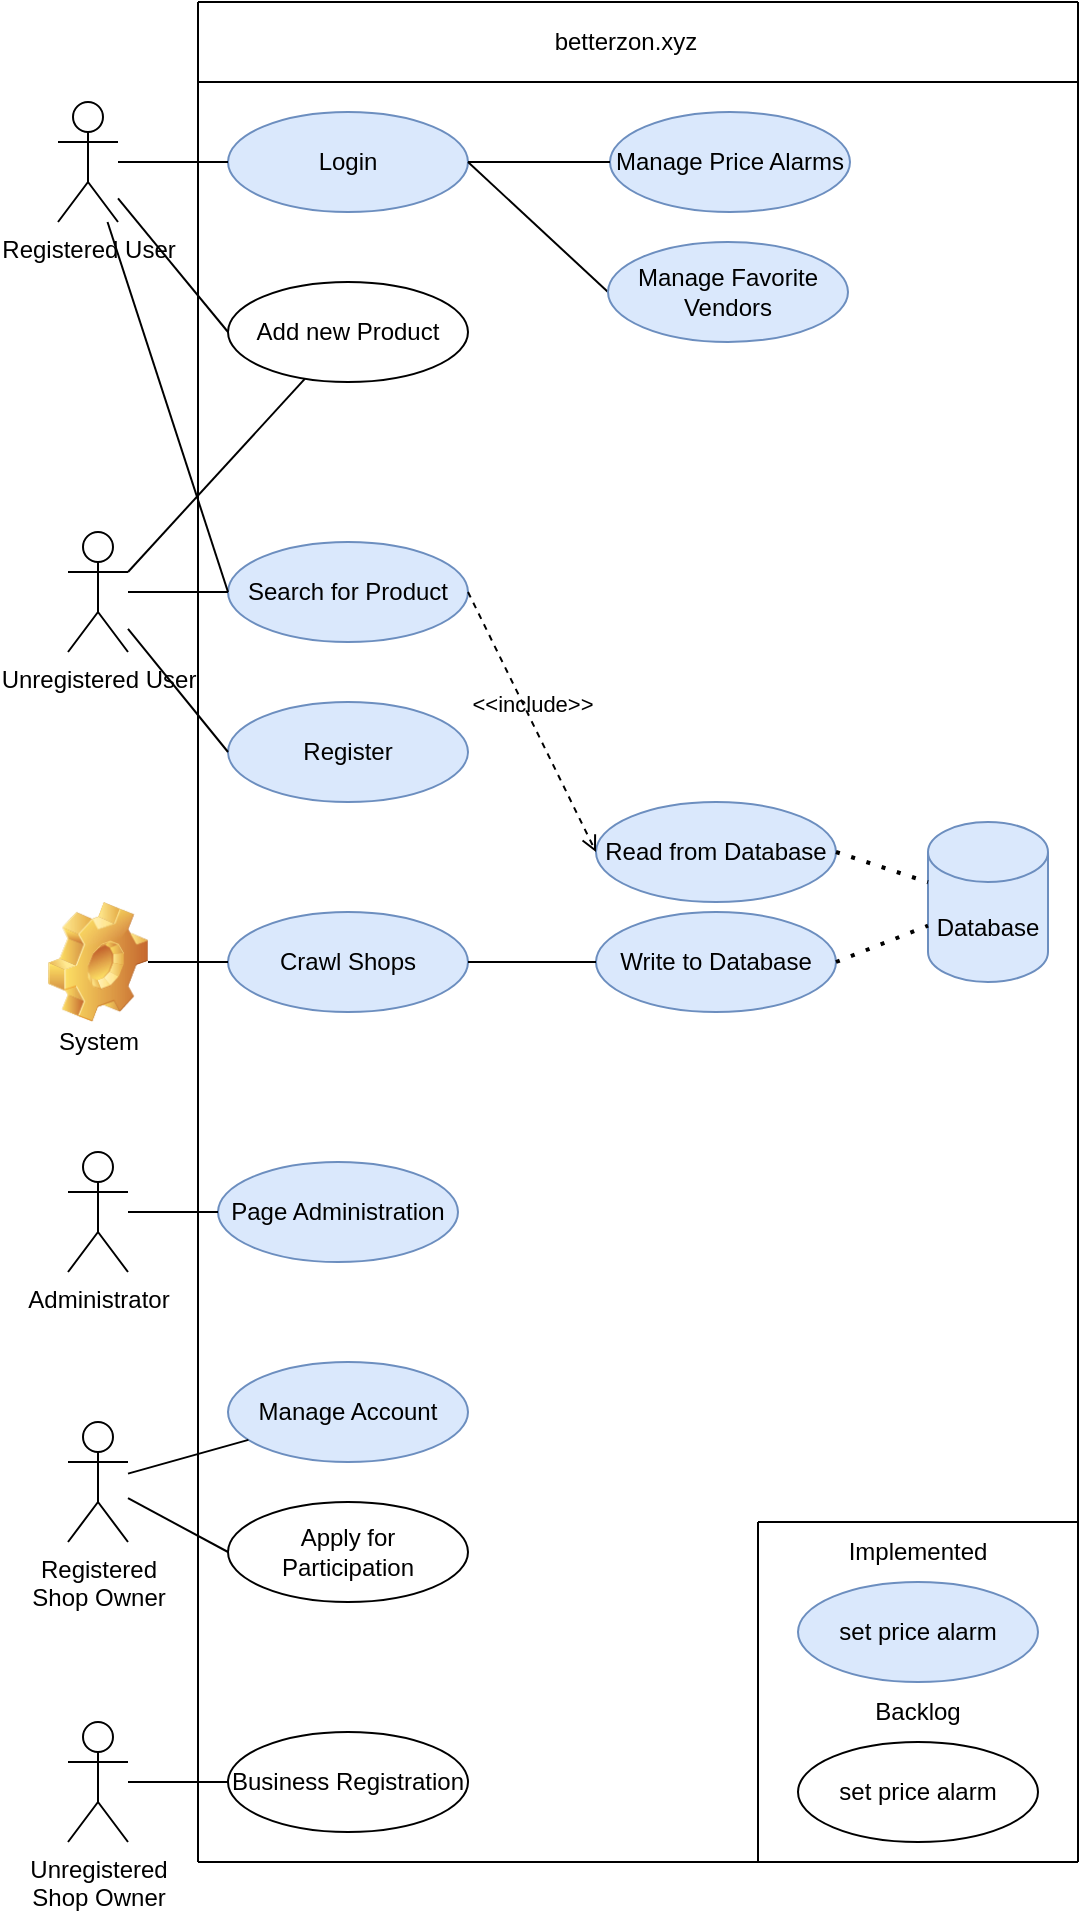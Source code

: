 <mxfile version="13.4.5" type="device"><diagram id="QFWcWedTnleHV76omDGD" name="Page-1"><mxGraphModel dx="982" dy="563" grid="1" gridSize="10" guides="1" tooltips="1" connect="1" arrows="1" fold="1" page="1" pageScale="1" pageWidth="827" pageHeight="1169" math="0" shadow="0"><root><mxCell id="0"/><mxCell id="1" parent="0"/><mxCell id="zG22HQRfr113MJy_nXjD-1" value="Registered User" style="shape=umlActor;verticalLabelPosition=bottom;verticalAlign=top;html=1;" parent="1" vertex="1"><mxGeometry x="130" y="130" width="30" height="60" as="geometry"/></mxCell><mxCell id="zG22HQRfr113MJy_nXjD-4" value="" style="endArrow=none;html=1;" parent="1" edge="1"><mxGeometry width="50" height="50" relative="1" as="geometry"><mxPoint x="200" y="80" as="sourcePoint"/><mxPoint x="640" y="80" as="targetPoint"/></mxGeometry></mxCell><mxCell id="zG22HQRfr113MJy_nXjD-5" value="" style="endArrow=none;html=1;" parent="1" edge="1"><mxGeometry width="50" height="50" relative="1" as="geometry"><mxPoint x="200" y="1010" as="sourcePoint"/><mxPoint x="200" y="80" as="targetPoint"/></mxGeometry></mxCell><mxCell id="zG22HQRfr113MJy_nXjD-6" value="" style="endArrow=none;html=1;" parent="1" edge="1"><mxGeometry width="50" height="50" relative="1" as="geometry"><mxPoint x="640" y="1010" as="sourcePoint"/><mxPoint x="640" y="80" as="targetPoint"/></mxGeometry></mxCell><mxCell id="zG22HQRfr113MJy_nXjD-10" value="Search for Product" style="ellipse;whiteSpace=wrap;html=1;fillColor=#dae8fc;strokeColor=#6c8ebf;" parent="1" vertex="1"><mxGeometry x="215" y="350" width="120" height="50" as="geometry"/></mxCell><mxCell id="zG22HQRfr113MJy_nXjD-11" value="" style="endArrow=none;html=1;" parent="1" edge="1"><mxGeometry width="50" height="50" relative="1" as="geometry"><mxPoint x="200" y="120" as="sourcePoint"/><mxPoint x="640" y="120" as="targetPoint"/></mxGeometry></mxCell><mxCell id="zG22HQRfr113MJy_nXjD-12" value="betterzon.xyz" style="text;html=1;strokeColor=none;fillColor=none;align=center;verticalAlign=middle;whiteSpace=wrap;rounded=0;" parent="1" vertex="1"><mxGeometry x="394" y="90" width="40" height="20" as="geometry"/></mxCell><mxCell id="zG22HQRfr113MJy_nXjD-13" value="Unregistered User" style="shape=umlActor;verticalLabelPosition=bottom;verticalAlign=top;html=1;" parent="1" vertex="1"><mxGeometry x="135" y="345" width="30" height="60" as="geometry"/></mxCell><mxCell id="zG22HQRfr113MJy_nXjD-17" value="Unregistered &lt;br&gt;Shop Owner" style="shape=umlActor;verticalLabelPosition=bottom;verticalAlign=top;html=1;outlineConnect=0;" parent="1" vertex="1"><mxGeometry x="135" y="940" width="30" height="60" as="geometry"/></mxCell><mxCell id="zG22HQRfr113MJy_nXjD-25" value="Login" style="ellipse;whiteSpace=wrap;html=1;fillColor=#dae8fc;strokeColor=#6c8ebf;" parent="1" vertex="1"><mxGeometry x="215" y="135" width="120" height="50" as="geometry"/></mxCell><mxCell id="zG22HQRfr113MJy_nXjD-27" value="Business Registration" style="ellipse;whiteSpace=wrap;html=1;" parent="1" vertex="1"><mxGeometry x="215" y="945" width="120" height="50" as="geometry"/></mxCell><mxCell id="zG22HQRfr113MJy_nXjD-28" value="" style="endArrow=none;html=1;entryX=0;entryY=0.5;entryDx=0;entryDy=0;" parent="1" source="zG22HQRfr113MJy_nXjD-13" target="zG22HQRfr113MJy_nXjD-10" edge="1"><mxGeometry width="50" height="50" relative="1" as="geometry"><mxPoint x="545" y="600" as="sourcePoint"/><mxPoint x="595" y="550" as="targetPoint"/></mxGeometry></mxCell><mxCell id="zG22HQRfr113MJy_nXjD-29" value="" style="endArrow=none;html=1;entryX=0;entryY=0.5;entryDx=0;entryDy=0;" parent="1" source="zG22HQRfr113MJy_nXjD-1" target="zG22HQRfr113MJy_nXjD-25" edge="1"><mxGeometry width="50" height="50" relative="1" as="geometry"><mxPoint x="20" y="155" as="sourcePoint"/><mxPoint x="70" y="105" as="targetPoint"/></mxGeometry></mxCell><mxCell id="zG22HQRfr113MJy_nXjD-30" value="" style="endArrow=none;html=1;" parent="1" source="zG22HQRfr113MJy_nXjD-17" target="zG22HQRfr113MJy_nXjD-27" edge="1"><mxGeometry width="50" height="50" relative="1" as="geometry"><mxPoint x="545" y="715" as="sourcePoint"/><mxPoint x="595" y="665" as="targetPoint"/></mxGeometry></mxCell><mxCell id="zG22HQRfr113MJy_nXjD-34" value="Manage Price Alarms" style="ellipse;whiteSpace=wrap;html=1;fillColor=#dae8fc;strokeColor=#6c8ebf;" parent="1" vertex="1"><mxGeometry x="406" y="135" width="120" height="50" as="geometry"/></mxCell><mxCell id="zG22HQRfr113MJy_nXjD-35" value="" style="endArrow=none;html=1;entryX=0;entryY=0.5;entryDx=0;entryDy=0;" parent="1" source="zG22HQRfr113MJy_nXjD-25" target="zG22HQRfr113MJy_nXjD-34" edge="1"><mxGeometry width="50" height="50" relative="1" as="geometry"><mxPoint x="540" y="225" as="sourcePoint"/><mxPoint x="350" y="163" as="targetPoint"/></mxGeometry></mxCell><mxCell id="HbB2AJq1uTnI_qS1wT4K-1" value="Register" style="ellipse;whiteSpace=wrap;html=1;fillColor=#dae8fc;strokeColor=#6c8ebf;" parent="1" vertex="1"><mxGeometry x="215" y="430" width="120" height="50" as="geometry"/></mxCell><mxCell id="HbB2AJq1uTnI_qS1wT4K-4" value="" style="endArrow=none;html=1;entryX=0;entryY=0.5;entryDx=0;entryDy=0;" parent="1" source="zG22HQRfr113MJy_nXjD-13" target="HbB2AJq1uTnI_qS1wT4K-1" edge="1"><mxGeometry width="50" height="50" relative="1" as="geometry"><mxPoint x="125" y="540" as="sourcePoint"/><mxPoint x="175" y="490" as="targetPoint"/></mxGeometry></mxCell><mxCell id="HbB2AJq1uTnI_qS1wT4K-6" value="" style="endArrow=none;html=1;entryX=0;entryY=0.5;entryDx=0;entryDy=0;" parent="1" source="zG22HQRfr113MJy_nXjD-1" target="zG22HQRfr113MJy_nXjD-10" edge="1"><mxGeometry width="50" height="50" relative="1" as="geometry"><mxPoint x="80" y="260" as="sourcePoint"/><mxPoint x="130" y="210" as="targetPoint"/></mxGeometry></mxCell><mxCell id="HbB2AJq1uTnI_qS1wT4K-9" value="Registered &lt;br&gt;Shop Owner" style="shape=umlActor;verticalLabelPosition=bottom;verticalAlign=top;html=1;outlineConnect=0;" parent="1" vertex="1"><mxGeometry x="135" y="790" width="30" height="60" as="geometry"/></mxCell><mxCell id="HbB2AJq1uTnI_qS1wT4K-14" value="Manage Account" style="ellipse;whiteSpace=wrap;html=1;fillColor=#dae8fc;strokeColor=#6c8ebf;" parent="1" vertex="1"><mxGeometry x="215" y="760" width="120" height="50" as="geometry"/></mxCell><mxCell id="HbB2AJq1uTnI_qS1wT4K-15" value="Apply for &lt;br&gt;Participation" style="ellipse;whiteSpace=wrap;html=1;" parent="1" vertex="1"><mxGeometry x="215" y="830" width="120" height="50" as="geometry"/></mxCell><mxCell id="HbB2AJq1uTnI_qS1wT4K-16" value="" style="endArrow=none;html=1;" parent="1" source="HbB2AJq1uTnI_qS1wT4K-9" target="HbB2AJq1uTnI_qS1wT4K-14" edge="1"><mxGeometry width="50" height="50" relative="1" as="geometry"><mxPoint x="265" y="740" as="sourcePoint"/><mxPoint x="315" y="690" as="targetPoint"/></mxGeometry></mxCell><mxCell id="HbB2AJq1uTnI_qS1wT4K-17" value="" style="endArrow=none;html=1;entryX=0;entryY=0.5;entryDx=0;entryDy=0;" parent="1" source="HbB2AJq1uTnI_qS1wT4K-9" target="HbB2AJq1uTnI_qS1wT4K-15" edge="1"><mxGeometry width="50" height="50" relative="1" as="geometry"><mxPoint x="95" y="920" as="sourcePoint"/><mxPoint x="145" y="870" as="targetPoint"/></mxGeometry></mxCell><mxCell id="AN68Dm_Q30RVdqnMXz4Q-3" value="" style="shape=image;html=1;verticalLabelPosition=bottom;verticalAlign=top;imageAspect=0;image=img/clipart/Gear_128x128.png" parent="1" vertex="1"><mxGeometry x="125" y="530" width="50" height="60" as="geometry"/></mxCell><mxCell id="AN68Dm_Q30RVdqnMXz4Q-4" value="System" style="text;html=1;align=center;verticalAlign=middle;resizable=0;points=[];autosize=1;" parent="1" vertex="1"><mxGeometry x="120" y="590" width="60" height="20" as="geometry"/></mxCell><mxCell id="AN68Dm_Q30RVdqnMXz4Q-7" value="Crawl Shops" style="ellipse;whiteSpace=wrap;html=1;fillColor=#dae8fc;strokeColor=#6c8ebf;" parent="1" vertex="1"><mxGeometry x="215" y="535" width="120" height="50" as="geometry"/></mxCell><mxCell id="AN68Dm_Q30RVdqnMXz4Q-8" value="" style="endArrow=none;html=1;entryX=0;entryY=0.5;entryDx=0;entryDy=0;" parent="1" source="AN68Dm_Q30RVdqnMXz4Q-3" target="AN68Dm_Q30RVdqnMXz4Q-7" edge="1"><mxGeometry width="50" height="50" relative="1" as="geometry"><mxPoint x="15" y="550" as="sourcePoint"/><mxPoint x="65" y="500" as="targetPoint"/></mxGeometry></mxCell><mxCell id="AN68Dm_Q30RVdqnMXz4Q-10" value="Write to Database" style="ellipse;whiteSpace=wrap;html=1;fillColor=#dae8fc;strokeColor=#6c8ebf;" parent="1" vertex="1"><mxGeometry x="399" y="535" width="120" height="50" as="geometry"/></mxCell><mxCell id="AN68Dm_Q30RVdqnMXz4Q-11" value="" style="endArrow=none;html=1;exitX=1;exitY=0.5;exitDx=0;exitDy=0;" parent="1" source="AN68Dm_Q30RVdqnMXz4Q-7" target="AN68Dm_Q30RVdqnMXz4Q-10" edge="1"><mxGeometry width="50" height="50" relative="1" as="geometry"><mxPoint x="545" y="500" as="sourcePoint"/><mxPoint x="595" y="450" as="targetPoint"/></mxGeometry></mxCell><mxCell id="AN68Dm_Q30RVdqnMXz4Q-12" value="Database" style="shape=cylinder3;whiteSpace=wrap;html=1;boundedLbl=1;backgroundOutline=1;size=15;fillColor=#dae8fc;strokeColor=#6c8ebf;" parent="1" vertex="1"><mxGeometry x="565" y="490" width="60" height="80" as="geometry"/></mxCell><mxCell id="AN68Dm_Q30RVdqnMXz4Q-14" value="Read from Database" style="ellipse;whiteSpace=wrap;html=1;fillColor=#dae8fc;strokeColor=#6c8ebf;" parent="1" vertex="1"><mxGeometry x="399" y="480" width="120" height="50" as="geometry"/></mxCell><mxCell id="AN68Dm_Q30RVdqnMXz4Q-16" value="" style="endArrow=none;dashed=1;html=1;dashPattern=1 3;strokeWidth=2;exitX=1;exitY=0.5;exitDx=0;exitDy=0;" parent="1" source="AN68Dm_Q30RVdqnMXz4Q-14" target="AN68Dm_Q30RVdqnMXz4Q-12" edge="1"><mxGeometry width="50" height="50" relative="1" as="geometry"><mxPoint x="545" y="680" as="sourcePoint"/><mxPoint x="595" y="630" as="targetPoint"/></mxGeometry></mxCell><mxCell id="AN68Dm_Q30RVdqnMXz4Q-17" value="" style="endArrow=none;dashed=1;html=1;dashPattern=1 3;strokeWidth=2;exitX=1;exitY=0.5;exitDx=0;exitDy=0;" parent="1" source="AN68Dm_Q30RVdqnMXz4Q-10" target="AN68Dm_Q30RVdqnMXz4Q-12" edge="1"><mxGeometry width="50" height="50" relative="1" as="geometry"><mxPoint x="525" y="720" as="sourcePoint"/><mxPoint x="575" y="670" as="targetPoint"/></mxGeometry></mxCell><mxCell id="AN68Dm_Q30RVdqnMXz4Q-20" value="&amp;lt;&amp;lt;include&amp;gt;&amp;gt;" style="edgeStyle=none;html=1;endArrow=open;verticalAlign=bottom;dashed=1;labelBackgroundColor=none;exitX=1;exitY=0.5;exitDx=0;exitDy=0;entryX=0;entryY=0.5;entryDx=0;entryDy=0;" parent="1" source="zG22HQRfr113MJy_nXjD-10" target="AN68Dm_Q30RVdqnMXz4Q-14" edge="1"><mxGeometry width="160" relative="1" as="geometry"><mxPoint x="485" y="680" as="sourcePoint"/><mxPoint x="645" y="680" as="targetPoint"/></mxGeometry></mxCell><mxCell id="AKGziRGasvtkLTX6jb0n-1" value="" style="endArrow=none;html=1;" parent="1" edge="1"><mxGeometry width="50" height="50" relative="1" as="geometry"><mxPoint x="200" y="1010" as="sourcePoint"/><mxPoint x="640" y="1010" as="targetPoint"/></mxGeometry></mxCell><mxCell id="AKGziRGasvtkLTX6jb0n-3" value="" style="endArrow=none;html=1;exitX=1;exitY=0.5;exitDx=0;exitDy=0;entryX=0;entryY=0.5;entryDx=0;entryDy=0;" parent="1" source="zG22HQRfr113MJy_nXjD-25" target="YUjRvxBzRHJuV9b0bpCh-1" edge="1"><mxGeometry width="50" height="50" relative="1" as="geometry"><mxPoint x="310" y="260" as="sourcePoint"/><mxPoint x="400" y="245" as="targetPoint"/></mxGeometry></mxCell><mxCell id="AKGziRGasvtkLTX6jb0n-4" value="set price alarm" style="ellipse;whiteSpace=wrap;html=1;fillColor=#dae8fc;strokeColor=#6c8ebf;" parent="1" vertex="1"><mxGeometry x="500" y="870" width="120" height="50" as="geometry"/></mxCell><mxCell id="AKGziRGasvtkLTX6jb0n-5" value="set price alarm" style="ellipse;whiteSpace=wrap;html=1;" parent="1" vertex="1"><mxGeometry x="500" y="950" width="120" height="50" as="geometry"/></mxCell><mxCell id="AKGziRGasvtkLTX6jb0n-6" value="" style="endArrow=none;html=1;" parent="1" edge="1"><mxGeometry width="50" height="50" relative="1" as="geometry"><mxPoint x="480" y="1010" as="sourcePoint"/><mxPoint x="480" y="840" as="targetPoint"/></mxGeometry></mxCell><mxCell id="AKGziRGasvtkLTX6jb0n-7" value="" style="endArrow=none;html=1;" parent="1" edge="1"><mxGeometry width="50" height="50" relative="1" as="geometry"><mxPoint x="480" y="840" as="sourcePoint"/><mxPoint x="640" y="840" as="targetPoint"/></mxGeometry></mxCell><mxCell id="AKGziRGasvtkLTX6jb0n-8" value="Backlog" style="text;html=1;strokeColor=none;fillColor=none;align=center;verticalAlign=middle;whiteSpace=wrap;rounded=0;" parent="1" vertex="1"><mxGeometry x="480" y="925" width="160" height="20" as="geometry"/></mxCell><mxCell id="AKGziRGasvtkLTX6jb0n-9" value="Implemented" style="text;html=1;strokeColor=none;fillColor=none;align=center;verticalAlign=middle;whiteSpace=wrap;rounded=0;" parent="1" vertex="1"><mxGeometry x="480" y="845" width="160" height="20" as="geometry"/></mxCell><mxCell id="YUjRvxBzRHJuV9b0bpCh-1" value="Manage Favorite Vendors" style="ellipse;whiteSpace=wrap;html=1;fillColor=#dae8fc;strokeColor=#6c8ebf;" vertex="1" parent="1"><mxGeometry x="405" y="200" width="120" height="50" as="geometry"/></mxCell><mxCell id="YUjRvxBzRHJuV9b0bpCh-2" value="Add new Product" style="ellipse;whiteSpace=wrap;html=1;" vertex="1" parent="1"><mxGeometry x="215" y="220" width="120" height="50" as="geometry"/></mxCell><mxCell id="YUjRvxBzRHJuV9b0bpCh-3" value="" style="endArrow=none;html=1;entryX=0;entryY=0.5;entryDx=0;entryDy=0;" edge="1" parent="1" source="zG22HQRfr113MJy_nXjD-1" target="YUjRvxBzRHJuV9b0bpCh-2"><mxGeometry width="50" height="50" relative="1" as="geometry"><mxPoint x="-20" y="250" as="sourcePoint"/><mxPoint x="30" y="200" as="targetPoint"/></mxGeometry></mxCell><mxCell id="YUjRvxBzRHJuV9b0bpCh-4" value="" style="endArrow=none;html=1;exitX=1;exitY=0.333;exitDx=0;exitDy=0;exitPerimeter=0;" edge="1" parent="1" source="zG22HQRfr113MJy_nXjD-13" target="YUjRvxBzRHJuV9b0bpCh-2"><mxGeometry width="50" height="50" relative="1" as="geometry"><mxPoint x="-210" y="350" as="sourcePoint"/><mxPoint x="-160" y="300" as="targetPoint"/></mxGeometry></mxCell><mxCell id="YUjRvxBzRHJuV9b0bpCh-5" value="Administrator" style="shape=umlActor;verticalLabelPosition=bottom;verticalAlign=top;html=1;outlineConnect=0;" vertex="1" parent="1"><mxGeometry x="135" y="655" width="30" height="60" as="geometry"/></mxCell><mxCell id="YUjRvxBzRHJuV9b0bpCh-6" value="Page Administration" style="ellipse;whiteSpace=wrap;html=1;fillColor=#dae8fc;strokeColor=#6c8ebf;" vertex="1" parent="1"><mxGeometry x="210" y="660" width="120" height="50" as="geometry"/></mxCell><mxCell id="YUjRvxBzRHJuV9b0bpCh-7" value="" style="endArrow=none;html=1;" edge="1" parent="1" source="YUjRvxBzRHJuV9b0bpCh-5" target="YUjRvxBzRHJuV9b0bpCh-6"><mxGeometry width="50" height="50" relative="1" as="geometry"><mxPoint x="430" y="650" as="sourcePoint"/><mxPoint x="480" y="600" as="targetPoint"/></mxGeometry></mxCell></root></mxGraphModel></diagram></mxfile>